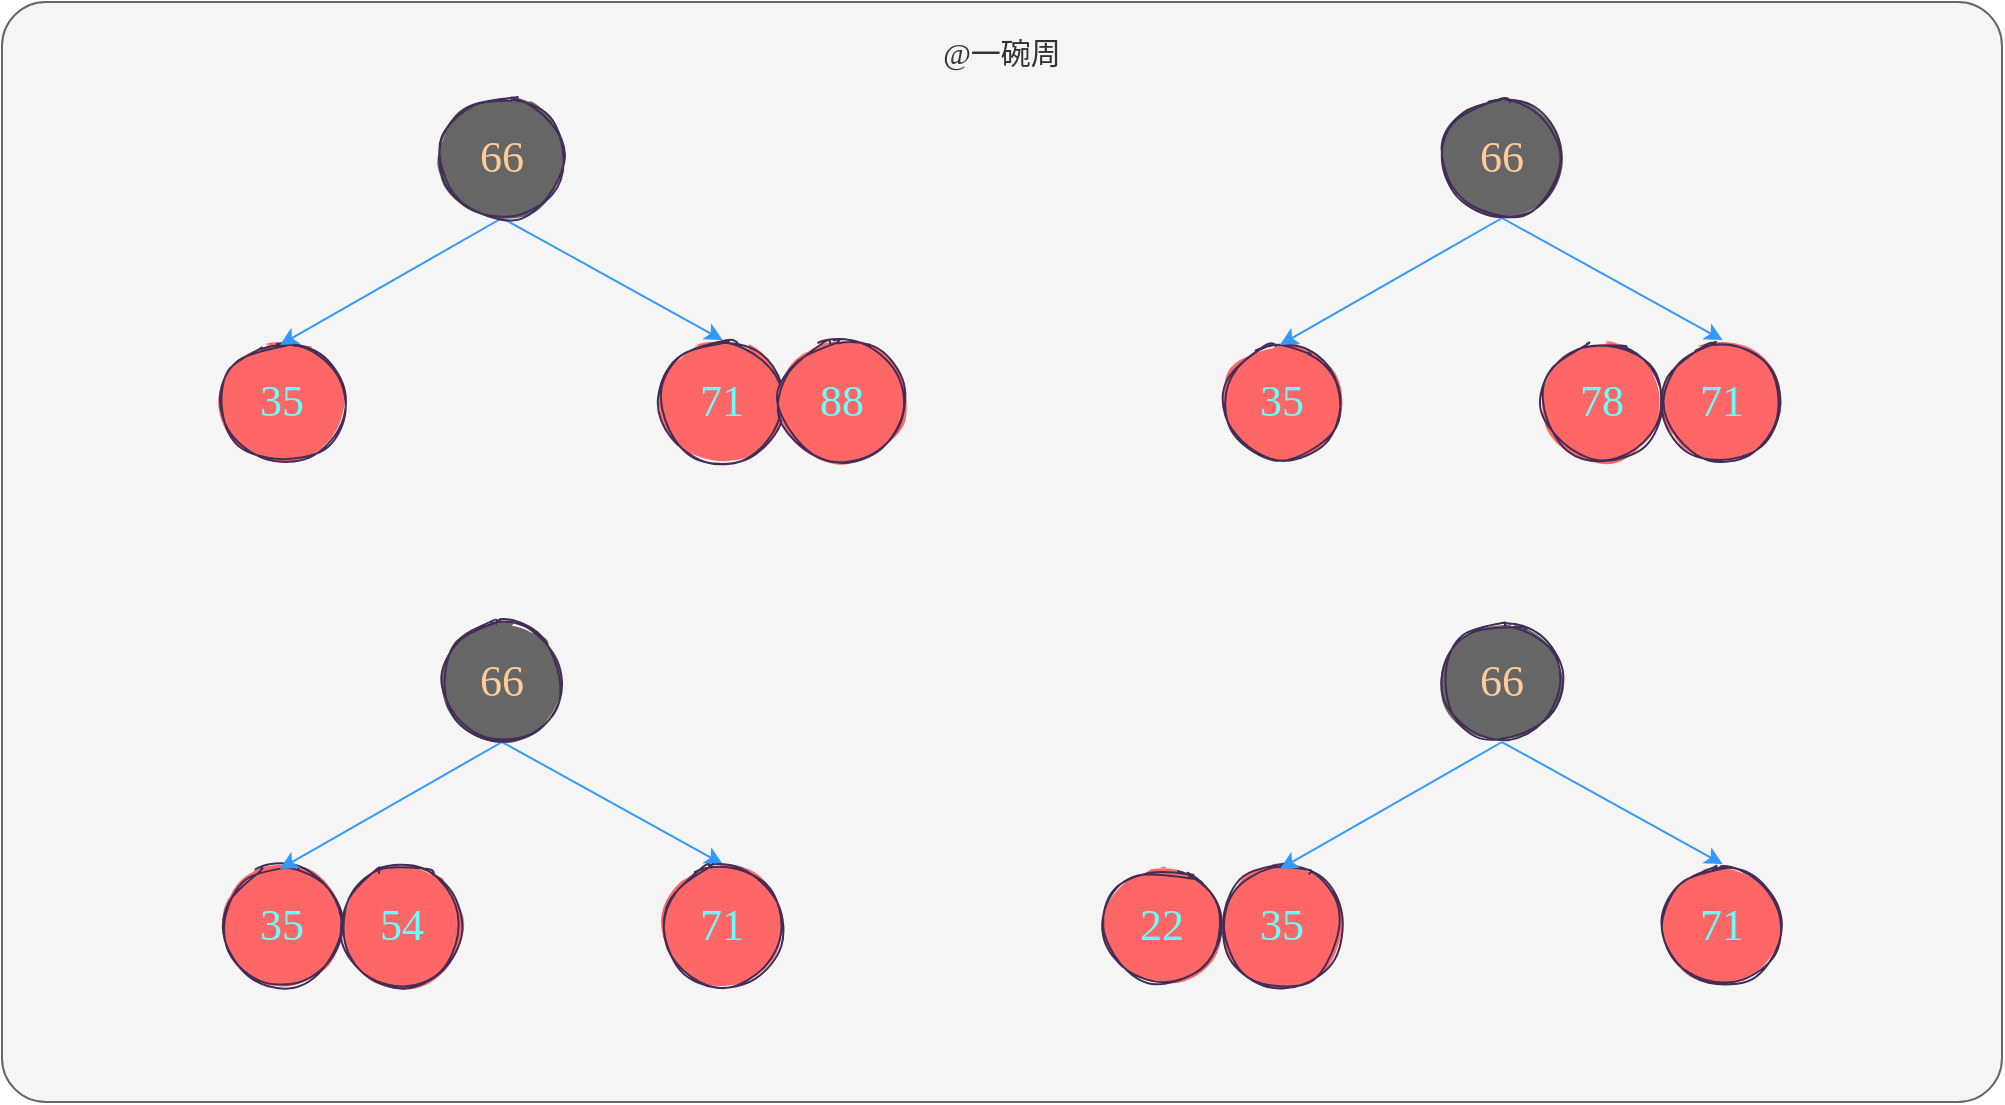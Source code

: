 <mxfile version="16.5.1" type="device"><diagram id="x1Kf8H1q3myXhaJAOiF7" name="第 1 页"><mxGraphModel dx="-338" dy="-3583" grid="1" gridSize="10" guides="1" tooltips="1" connect="1" arrows="1" fold="1" page="0" pageScale="1" pageWidth="827" pageHeight="1169" math="0" shadow="0"><root><mxCell id="0"/><mxCell id="1" parent="0"/><mxCell id="NaBA5yYeSIpX-ZdXdf0N-331" value="" style="rounded=1;whiteSpace=wrap;html=1;sketch=0;fontFamily=Comic Sans MS;fontSize=20;fontColor=#333333;arcSize=4;fillColor=#f5f5f5;strokeColor=#666666;" parent="1" vertex="1"><mxGeometry x="2670" y="4890" width="1000" height="550" as="geometry"/></mxCell><mxCell id="NaBA5yYeSIpX-ZdXdf0N-329" value="@一碗周" style="text;html=1;strokeColor=none;fillColor=none;align=center;verticalAlign=middle;whiteSpace=wrap;rounded=0;sketch=0;fontFamily=Comic Sans MS;fontSize=15;fontColor=#333333;" parent="1" vertex="1"><mxGeometry x="3130" y="4900" width="80" height="30" as="geometry"/></mxCell><mxCell id="UHt1CfUnjLT-vFO46UVT-1" value="&lt;font face=&quot;comic sans ms&quot;&gt;&lt;span style=&quot;font-size: 22px&quot;&gt;35&lt;/span&gt;&lt;/font&gt;" style="ellipse;whiteSpace=wrap;html=1;fillColor=#FF6666;strokeColor=#432D57;sketch=1;fillStyle=solid;fontColor=#66FFFF;" parent="1" vertex="1"><mxGeometry x="2780" y="5060" width="60" height="60" as="geometry"/></mxCell><mxCell id="UHt1CfUnjLT-vFO46UVT-2" style="edgeStyle=none;rounded=0;sketch=0;orthogonalLoop=1;jettySize=auto;html=1;exitX=0.5;exitY=1;exitDx=0;exitDy=0;entryX=0.483;entryY=0.025;entryDx=0;entryDy=0;entryPerimeter=0;fontFamily=Comic Sans MS;fontSize=22;fontColor=#333333;strokeColor=#3399FF;strokeWidth=1;" parent="1" source="UHt1CfUnjLT-vFO46UVT-4" target="UHt1CfUnjLT-vFO46UVT-1" edge="1"><mxGeometry relative="1" as="geometry"/></mxCell><mxCell id="UHt1CfUnjLT-vFO46UVT-3" style="edgeStyle=none;rounded=0;sketch=0;orthogonalLoop=1;jettySize=auto;html=1;exitX=0.5;exitY=1;exitDx=0;exitDy=0;entryX=0.507;entryY=-0.015;entryDx=0;entryDy=0;entryPerimeter=0;fontFamily=Comic Sans MS;fontSize=22;fontColor=#333333;strokeColor=#3399FF;strokeWidth=1;" parent="1" source="UHt1CfUnjLT-vFO46UVT-4" target="UHt1CfUnjLT-vFO46UVT-5" edge="1"><mxGeometry relative="1" as="geometry"/></mxCell><mxCell id="UHt1CfUnjLT-vFO46UVT-4" value="&lt;span style=&quot;font-family: &amp;quot;comic sans ms&amp;quot; ; font-size: 22px&quot;&gt;&lt;font&gt;66&lt;/font&gt;&lt;/span&gt;" style="ellipse;whiteSpace=wrap;html=1;fillColor=#666666;strokeColor=#432D57;sketch=1;fillStyle=solid;fontColor=#FFCC99;" parent="1" vertex="1"><mxGeometry x="2890" y="4938" width="60" height="60" as="geometry"/></mxCell><mxCell id="UHt1CfUnjLT-vFO46UVT-5" value="&lt;span style=&quot;font-family: &amp;quot;comic sans ms&amp;quot; ; font-size: 22px&quot;&gt;&lt;font&gt;71&lt;/font&gt;&lt;/span&gt;" style="ellipse;whiteSpace=wrap;html=1;fillColor=#FF6666;strokeColor=#432D57;sketch=1;fillStyle=solid;fontColor=#66FFFF;" parent="1" vertex="1"><mxGeometry x="3000" y="5060" width="60" height="60" as="geometry"/></mxCell><mxCell id="UHt1CfUnjLT-vFO46UVT-6" value="&lt;span style=&quot;font-family: &amp;#34;comic sans ms&amp;#34; ; font-size: 22px&quot;&gt;&lt;font color=&quot;#66ffff&quot;&gt;88&lt;/font&gt;&lt;/span&gt;" style="ellipse;whiteSpace=wrap;html=1;fillColor=#FF6666;strokeColor=#432D57;sketch=1;fillStyle=solid;fontColor=#ffffff;" parent="1" vertex="1"><mxGeometry x="3060" y="5060" width="60" height="60" as="geometry"/></mxCell><mxCell id="UHt1CfUnjLT-vFO46UVT-13" value="&lt;font face=&quot;comic sans ms&quot;&gt;&lt;span style=&quot;font-size: 22px&quot;&gt;35&lt;/span&gt;&lt;/font&gt;" style="ellipse;whiteSpace=wrap;html=1;fillColor=#FF6666;strokeColor=#432D57;sketch=1;fillStyle=solid;fontColor=#66FFFF;" parent="1" vertex="1"><mxGeometry x="3280" y="5060" width="60" height="60" as="geometry"/></mxCell><mxCell id="UHt1CfUnjLT-vFO46UVT-14" style="edgeStyle=none;rounded=0;sketch=0;orthogonalLoop=1;jettySize=auto;html=1;exitX=0.5;exitY=1;exitDx=0;exitDy=0;entryX=0.483;entryY=0.025;entryDx=0;entryDy=0;entryPerimeter=0;fontFamily=Comic Sans MS;fontSize=22;fontColor=#333333;strokeColor=#3399FF;strokeWidth=1;" parent="1" source="UHt1CfUnjLT-vFO46UVT-16" target="UHt1CfUnjLT-vFO46UVT-13" edge="1"><mxGeometry relative="1" as="geometry"/></mxCell><mxCell id="UHt1CfUnjLT-vFO46UVT-15" style="edgeStyle=none;rounded=0;sketch=0;orthogonalLoop=1;jettySize=auto;html=1;exitX=0.5;exitY=1;exitDx=0;exitDy=0;entryX=0.507;entryY=-0.015;entryDx=0;entryDy=0;entryPerimeter=0;fontFamily=Comic Sans MS;fontSize=22;fontColor=#333333;strokeColor=#3399FF;strokeWidth=1;" parent="1" source="UHt1CfUnjLT-vFO46UVT-16" target="UHt1CfUnjLT-vFO46UVT-17" edge="1"><mxGeometry relative="1" as="geometry"/></mxCell><mxCell id="UHt1CfUnjLT-vFO46UVT-16" value="&lt;span style=&quot;font-family: &amp;quot;comic sans ms&amp;quot; ; font-size: 22px&quot;&gt;&lt;font&gt;66&lt;/font&gt;&lt;/span&gt;" style="ellipse;whiteSpace=wrap;html=1;fillColor=#666666;strokeColor=#432D57;sketch=1;fillStyle=solid;fontColor=#FFCC99;" parent="1" vertex="1"><mxGeometry x="3390" y="4938" width="60" height="60" as="geometry"/></mxCell><mxCell id="UHt1CfUnjLT-vFO46UVT-17" value="&lt;span style=&quot;font-family: &amp;quot;comic sans ms&amp;quot; ; font-size: 22px&quot;&gt;&lt;font&gt;71&lt;/font&gt;&lt;/span&gt;" style="ellipse;whiteSpace=wrap;html=1;fillColor=#FF6666;strokeColor=#432D57;sketch=1;fillStyle=solid;fontColor=#66FFFF;" parent="1" vertex="1"><mxGeometry x="3500" y="5060" width="60" height="60" as="geometry"/></mxCell><mxCell id="UHt1CfUnjLT-vFO46UVT-18" value="&lt;span style=&quot;font-family: &amp;#34;comic sans ms&amp;#34; ; font-size: 22px&quot;&gt;&lt;font color=&quot;#66ffff&quot;&gt;78&lt;/font&gt;&lt;/span&gt;" style="ellipse;whiteSpace=wrap;html=1;fillColor=#FF6666;strokeColor=#432D57;sketch=1;fillStyle=solid;fontColor=#ffffff;" parent="1" vertex="1"><mxGeometry x="3440" y="5060" width="60" height="60" as="geometry"/></mxCell><mxCell id="UHt1CfUnjLT-vFO46UVT-19" value="&lt;font face=&quot;comic sans ms&quot;&gt;&lt;span style=&quot;font-size: 22px&quot;&gt;35&lt;/span&gt;&lt;/font&gt;" style="ellipse;whiteSpace=wrap;html=1;fillColor=#FF6666;strokeColor=#432D57;sketch=1;fillStyle=solid;fontColor=#66FFFF;" parent="1" vertex="1"><mxGeometry x="2780" y="5322" width="60" height="60" as="geometry"/></mxCell><mxCell id="UHt1CfUnjLT-vFO46UVT-20" style="edgeStyle=none;rounded=0;sketch=0;orthogonalLoop=1;jettySize=auto;html=1;exitX=0.5;exitY=1;exitDx=0;exitDy=0;entryX=0.483;entryY=0.025;entryDx=0;entryDy=0;entryPerimeter=0;fontFamily=Comic Sans MS;fontSize=22;fontColor=#333333;strokeColor=#3399FF;strokeWidth=1;" parent="1" source="UHt1CfUnjLT-vFO46UVT-22" target="UHt1CfUnjLT-vFO46UVT-19" edge="1"><mxGeometry relative="1" as="geometry"/></mxCell><mxCell id="UHt1CfUnjLT-vFO46UVT-21" style="edgeStyle=none;rounded=0;sketch=0;orthogonalLoop=1;jettySize=auto;html=1;exitX=0.5;exitY=1;exitDx=0;exitDy=0;entryX=0.507;entryY=-0.015;entryDx=0;entryDy=0;entryPerimeter=0;fontFamily=Comic Sans MS;fontSize=22;fontColor=#333333;strokeColor=#3399FF;strokeWidth=1;" parent="1" source="UHt1CfUnjLT-vFO46UVT-22" target="UHt1CfUnjLT-vFO46UVT-23" edge="1"><mxGeometry relative="1" as="geometry"/></mxCell><mxCell id="UHt1CfUnjLT-vFO46UVT-22" value="&lt;span style=&quot;font-family: &amp;quot;comic sans ms&amp;quot; ; font-size: 22px&quot;&gt;&lt;font&gt;66&lt;/font&gt;&lt;/span&gt;" style="ellipse;whiteSpace=wrap;html=1;fillColor=#666666;strokeColor=#432D57;sketch=1;fillStyle=solid;fontColor=#FFCC99;" parent="1" vertex="1"><mxGeometry x="2890" y="5200" width="60" height="60" as="geometry"/></mxCell><mxCell id="UHt1CfUnjLT-vFO46UVT-23" value="&lt;span style=&quot;font-family: &amp;quot;comic sans ms&amp;quot; ; font-size: 22px&quot;&gt;&lt;font&gt;71&lt;/font&gt;&lt;/span&gt;" style="ellipse;whiteSpace=wrap;html=1;fillColor=#FF6666;strokeColor=#432D57;sketch=1;fillStyle=solid;fontColor=#66FFFF;" parent="1" vertex="1"><mxGeometry x="3000" y="5322" width="60" height="60" as="geometry"/></mxCell><mxCell id="UHt1CfUnjLT-vFO46UVT-24" value="&lt;span style=&quot;font-family: &amp;#34;comic sans ms&amp;#34; ; font-size: 22px&quot;&gt;&lt;font color=&quot;#66ffff&quot;&gt;54&lt;/font&gt;&lt;/span&gt;" style="ellipse;whiteSpace=wrap;html=1;fillColor=#FF6666;strokeColor=#432D57;sketch=1;fillStyle=solid;fontColor=#ffffff;" parent="1" vertex="1"><mxGeometry x="2840" y="5322" width="60" height="60" as="geometry"/></mxCell><mxCell id="UHt1CfUnjLT-vFO46UVT-25" value="&lt;font face=&quot;comic sans ms&quot;&gt;&lt;span style=&quot;font-size: 22px&quot;&gt;35&lt;/span&gt;&lt;/font&gt;" style="ellipse;whiteSpace=wrap;html=1;fillColor=#FF6666;strokeColor=#432D57;sketch=1;fillStyle=solid;fontColor=#66FFFF;" parent="1" vertex="1"><mxGeometry x="3280" y="5322" width="60" height="60" as="geometry"/></mxCell><mxCell id="UHt1CfUnjLT-vFO46UVT-26" style="edgeStyle=none;rounded=0;sketch=0;orthogonalLoop=1;jettySize=auto;html=1;exitX=0.5;exitY=1;exitDx=0;exitDy=0;entryX=0.483;entryY=0.025;entryDx=0;entryDy=0;entryPerimeter=0;fontFamily=Comic Sans MS;fontSize=22;fontColor=#333333;strokeColor=#3399FF;strokeWidth=1;" parent="1" source="UHt1CfUnjLT-vFO46UVT-28" target="UHt1CfUnjLT-vFO46UVT-25" edge="1"><mxGeometry relative="1" as="geometry"/></mxCell><mxCell id="UHt1CfUnjLT-vFO46UVT-27" style="edgeStyle=none;rounded=0;sketch=0;orthogonalLoop=1;jettySize=auto;html=1;exitX=0.5;exitY=1;exitDx=0;exitDy=0;entryX=0.507;entryY=-0.015;entryDx=0;entryDy=0;entryPerimeter=0;fontFamily=Comic Sans MS;fontSize=22;fontColor=#333333;strokeColor=#3399FF;strokeWidth=1;" parent="1" source="UHt1CfUnjLT-vFO46UVT-28" target="UHt1CfUnjLT-vFO46UVT-29" edge="1"><mxGeometry relative="1" as="geometry"/></mxCell><mxCell id="UHt1CfUnjLT-vFO46UVT-28" value="&lt;span style=&quot;font-family: &amp;quot;comic sans ms&amp;quot; ; font-size: 22px&quot;&gt;&lt;font&gt;66&lt;/font&gt;&lt;/span&gt;" style="ellipse;whiteSpace=wrap;html=1;fillColor=#666666;strokeColor=#432D57;sketch=1;fillStyle=solid;fontColor=#FFCC99;" parent="1" vertex="1"><mxGeometry x="3390" y="5200" width="60" height="60" as="geometry"/></mxCell><mxCell id="UHt1CfUnjLT-vFO46UVT-29" value="&lt;span style=&quot;font-family: &amp;quot;comic sans ms&amp;quot; ; font-size: 22px&quot;&gt;&lt;font&gt;71&lt;/font&gt;&lt;/span&gt;" style="ellipse;whiteSpace=wrap;html=1;fillColor=#FF6666;strokeColor=#432D57;sketch=1;fillStyle=solid;fontColor=#66FFFF;" parent="1" vertex="1"><mxGeometry x="3500" y="5322" width="60" height="60" as="geometry"/></mxCell><mxCell id="UHt1CfUnjLT-vFO46UVT-30" value="&lt;span style=&quot;font-family: &amp;#34;comic sans ms&amp;#34; ; font-size: 22px&quot;&gt;&lt;font color=&quot;#66ffff&quot;&gt;22&lt;/font&gt;&lt;/span&gt;" style="ellipse;whiteSpace=wrap;html=1;fillColor=#FF6666;strokeColor=#432D57;sketch=1;fillStyle=solid;fontColor=#ffffff;" parent="1" vertex="1"><mxGeometry x="3220" y="5322" width="60" height="60" as="geometry"/></mxCell></root></mxGraphModel></diagram></mxfile>